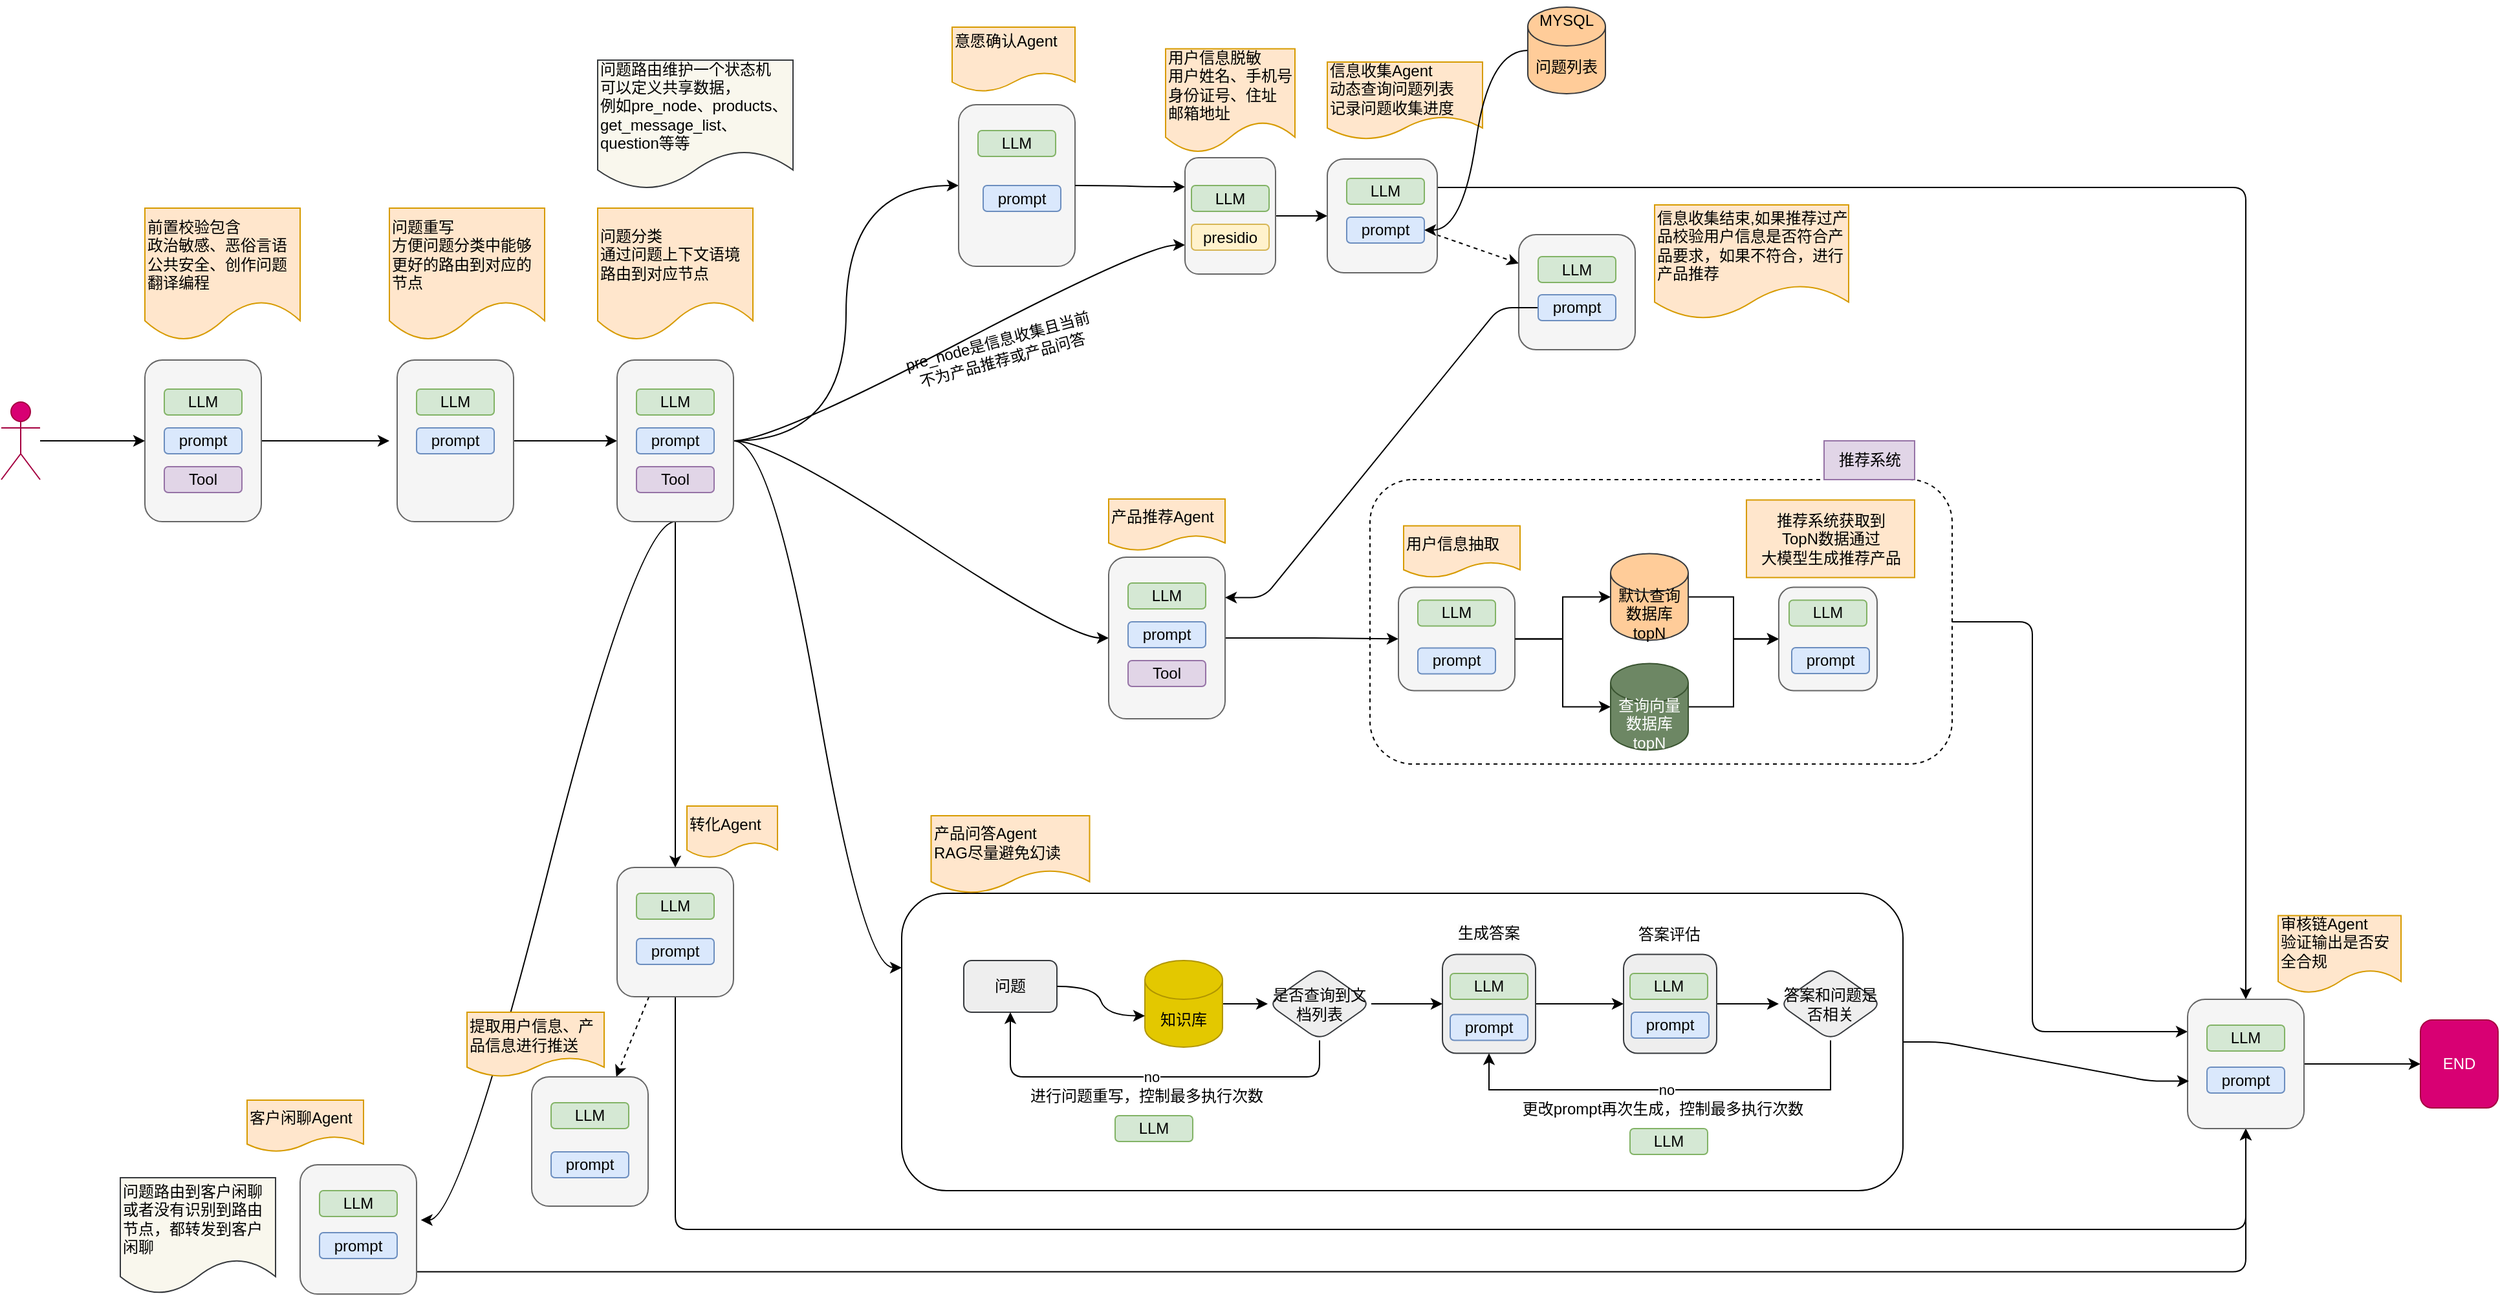 <mxfile version="24.7.7">
  <diagram name="第 1 页" id="_38mFEE5ojreBYbbm_Ua">
    <mxGraphModel dx="794" dy="1589" grid="1" gridSize="10" guides="1" tooltips="1" connect="1" arrows="1" fold="1" page="1" pageScale="1" pageWidth="827" pageHeight="1169" math="0" shadow="0">
      <root>
        <mxCell id="0" />
        <mxCell id="1" parent="0" />
        <mxCell id="huhcqvMP-u5pL8XC1FOU-16" value="" style="rounded=1;whiteSpace=wrap;html=1;fillColor=none;dashed=1;" vertex="1" parent="1">
          <mxGeometry x="1208" y="210" width="450" height="220" as="geometry" />
        </mxCell>
        <mxCell id="6bFcxqfUecSagwhI-zjk-117" value="" style="rounded=1;whiteSpace=wrap;html=1;fillColor=none;" parent="1" vertex="1">
          <mxGeometry x="846" y="530" width="774" height="230" as="geometry" />
        </mxCell>
        <mxCell id="6bFcxqfUecSagwhI-zjk-9" value="" style="edgeStyle=orthogonalEdgeStyle;rounded=0;orthogonalLoop=1;jettySize=auto;html=1;" parent="1" source="6bFcxqfUecSagwhI-zjk-1" edge="1">
          <mxGeometry relative="1" as="geometry">
            <mxPoint x="450" y="180" as="targetPoint" />
          </mxGeometry>
        </mxCell>
        <mxCell id="6bFcxqfUecSagwhI-zjk-1" value="" style="rounded=1;whiteSpace=wrap;html=1;fillColor=#f5f5f5;fontColor=#333333;strokeColor=#666666;" parent="1" vertex="1">
          <mxGeometry x="261" y="117.5" width="90" height="125" as="geometry" />
        </mxCell>
        <mxCell id="6bFcxqfUecSagwhI-zjk-3" style="edgeStyle=orthogonalEdgeStyle;rounded=0;orthogonalLoop=1;jettySize=auto;html=1;" parent="1" source="6bFcxqfUecSagwhI-zjk-2" target="6bFcxqfUecSagwhI-zjk-1" edge="1">
          <mxGeometry relative="1" as="geometry" />
        </mxCell>
        <mxCell id="6bFcxqfUecSagwhI-zjk-2" value="Actor" style="shape=umlActor;verticalLabelPosition=bottom;verticalAlign=top;html=1;fillColor=#d80073;fontColor=#ffffff;strokeColor=#A50040;" parent="1" vertex="1">
          <mxGeometry x="150" y="150" width="30" height="60" as="geometry" />
        </mxCell>
        <mxCell id="6bFcxqfUecSagwhI-zjk-5" value="&lt;span style=&quot;&quot;&gt;前置校验包含&lt;/span&gt;&lt;div style=&quot;&quot;&gt;政治敏感、&lt;span style=&quot;background-color: initial;&quot;&gt;恶俗言语&lt;/span&gt;&lt;/div&gt;&lt;div style=&quot;&quot;&gt;公共安全、&lt;span style=&quot;background-color: initial;&quot;&gt;创作问题&lt;/span&gt;&lt;/div&gt;&lt;div style=&quot;&quot;&gt;翻译编程&lt;/div&gt;" style="shape=document;whiteSpace=wrap;html=1;boundedLbl=1;align=left;fillColor=#ffe6cc;strokeColor=#d79b00;" parent="1" vertex="1">
          <mxGeometry x="261" width="120" height="102.5" as="geometry" />
        </mxCell>
        <mxCell id="6bFcxqfUecSagwhI-zjk-6" value="LLM" style="rounded=1;whiteSpace=wrap;html=1;fillColor=#d5e8d4;strokeColor=#82b366;" parent="1" vertex="1">
          <mxGeometry x="276" y="140" width="60" height="20" as="geometry" />
        </mxCell>
        <mxCell id="6bFcxqfUecSagwhI-zjk-7" value="prompt" style="rounded=1;whiteSpace=wrap;html=1;fillColor=#dae8fc;strokeColor=#6c8ebf;" parent="1" vertex="1">
          <mxGeometry x="276" y="170" width="60" height="20" as="geometry" />
        </mxCell>
        <mxCell id="6bFcxqfUecSagwhI-zjk-11" value="用户信息脱敏&lt;br&gt;&lt;div style=&quot;&quot;&gt;用户姓名、手机号&lt;/div&gt;&lt;div style=&quot;&quot;&gt;身份证号、住址&lt;/div&gt;&lt;div style=&quot;&quot;&gt;邮箱地址&lt;/div&gt;" style="shape=document;whiteSpace=wrap;html=1;boundedLbl=1;align=left;fillColor=#ffe6cc;strokeColor=#d79b00;" parent="1" vertex="1">
          <mxGeometry x="1050" y="-123.25" width="100" height="80.5" as="geometry" />
        </mxCell>
        <mxCell id="6bFcxqfUecSagwhI-zjk-19" value="" style="edgeStyle=orthogonalEdgeStyle;rounded=0;orthogonalLoop=1;jettySize=auto;html=1;" parent="1" source="6bFcxqfUecSagwhI-zjk-12" target="6bFcxqfUecSagwhI-zjk-18" edge="1">
          <mxGeometry relative="1" as="geometry" />
        </mxCell>
        <mxCell id="6bFcxqfUecSagwhI-zjk-12" value="" style="rounded=1;whiteSpace=wrap;html=1;fillColor=#f5f5f5;fontColor=#333333;strokeColor=#666666;" parent="1" vertex="1">
          <mxGeometry x="456" y="117.5" width="90" height="125" as="geometry" />
        </mxCell>
        <mxCell id="6bFcxqfUecSagwhI-zjk-14" value="问题重写&lt;div&gt;方便问题分类中能够更好的路由到对应的节点&lt;/div&gt;" style="shape=document;whiteSpace=wrap;html=1;boundedLbl=1;align=left;fillColor=#ffe6cc;strokeColor=#d79b00;" parent="1" vertex="1">
          <mxGeometry x="450" width="120" height="102.5" as="geometry" />
        </mxCell>
        <mxCell id="6bFcxqfUecSagwhI-zjk-15" value="LLM" style="rounded=1;whiteSpace=wrap;html=1;fillColor=#d5e8d4;strokeColor=#82b366;" parent="1" vertex="1">
          <mxGeometry x="471" y="140" width="60" height="20" as="geometry" />
        </mxCell>
        <mxCell id="6bFcxqfUecSagwhI-zjk-30" value="" style="edgeStyle=orthogonalEdgeStyle;rounded=0;orthogonalLoop=1;jettySize=auto;html=1;flowAnimation=0;shadow=0;strokeColor=default;curved=1;entryX=0;entryY=0.5;entryDx=0;entryDy=0;" parent="1" source="6bFcxqfUecSagwhI-zjk-18" target="6bFcxqfUecSagwhI-zjk-29" edge="1">
          <mxGeometry relative="1" as="geometry" />
        </mxCell>
        <mxCell id="6bFcxqfUecSagwhI-zjk-36" value="" style="edgeStyle=entityRelationEdgeStyle;rounded=0;orthogonalLoop=1;jettySize=auto;html=1;curved=1;entryX=0;entryY=0.75;entryDx=0;entryDy=0;" parent="1" source="6bFcxqfUecSagwhI-zjk-18" target="huhcqvMP-u5pL8XC1FOU-1" edge="1">
          <mxGeometry relative="1" as="geometry" />
        </mxCell>
        <mxCell id="6bFcxqfUecSagwhI-zjk-49" style="edgeStyle=entityRelationEdgeStyle;rounded=0;orthogonalLoop=1;jettySize=auto;html=1;entryX=0;entryY=0.5;entryDx=0;entryDy=0;curved=1;" parent="1" source="6bFcxqfUecSagwhI-zjk-18" target="6bFcxqfUecSagwhI-zjk-47" edge="1">
          <mxGeometry relative="1" as="geometry" />
        </mxCell>
        <mxCell id="6bFcxqfUecSagwhI-zjk-118" style="edgeStyle=entityRelationEdgeStyle;rounded=0;orthogonalLoop=1;jettySize=auto;html=1;entryX=0;entryY=0.25;entryDx=0;entryDy=0;curved=1;" parent="1" source="6bFcxqfUecSagwhI-zjk-18" target="6bFcxqfUecSagwhI-zjk-117" edge="1">
          <mxGeometry relative="1" as="geometry" />
        </mxCell>
        <mxCell id="6bFcxqfUecSagwhI-zjk-121" style="rounded=1;orthogonalLoop=1;jettySize=auto;html=1;entryX=0.5;entryY=0;entryDx=0;entryDy=0;curved=0;" parent="1" source="6bFcxqfUecSagwhI-zjk-18" target="6bFcxqfUecSagwhI-zjk-119" edge="1">
          <mxGeometry relative="1" as="geometry" />
        </mxCell>
        <mxCell id="6bFcxqfUecSagwhI-zjk-136" style="edgeStyle=entityRelationEdgeStyle;rounded=0;orthogonalLoop=1;jettySize=auto;html=1;entryX=1.037;entryY=0.427;entryDx=0;entryDy=0;exitX=0.5;exitY=1;exitDx=0;exitDy=0;entryPerimeter=0;curved=1;" parent="1" source="6bFcxqfUecSagwhI-zjk-18" target="6bFcxqfUecSagwhI-zjk-130" edge="1">
          <mxGeometry relative="1" as="geometry" />
        </mxCell>
        <mxCell id="6bFcxqfUecSagwhI-zjk-18" value="" style="rounded=1;whiteSpace=wrap;html=1;fillColor=#f5f5f5;fontColor=#333333;strokeColor=#666666;" parent="1" vertex="1">
          <mxGeometry x="626" y="117.5" width="90" height="125" as="geometry" />
        </mxCell>
        <mxCell id="6bFcxqfUecSagwhI-zjk-20" value="&lt;div&gt;问题分类&lt;/div&gt;&lt;div&gt;通过问题上下文语境路由到对应节点&lt;/div&gt;" style="shape=document;whiteSpace=wrap;html=1;boundedLbl=1;align=left;fillColor=#ffe6cc;strokeColor=#d79b00;" parent="1" vertex="1">
          <mxGeometry x="611" width="120" height="102.5" as="geometry" />
        </mxCell>
        <mxCell id="6bFcxqfUecSagwhI-zjk-21" value="prompt" style="rounded=1;whiteSpace=wrap;html=1;fillColor=#dae8fc;strokeColor=#6c8ebf;" parent="1" vertex="1">
          <mxGeometry x="471" y="170" width="60" height="20" as="geometry" />
        </mxCell>
        <mxCell id="6bFcxqfUecSagwhI-zjk-22" value="Tool" style="rounded=1;whiteSpace=wrap;html=1;fillColor=#e1d5e7;strokeColor=#9673a6;" parent="1" vertex="1">
          <mxGeometry x="276" y="200" width="60" height="20" as="geometry" />
        </mxCell>
        <mxCell id="6bFcxqfUecSagwhI-zjk-24" value="LLM" style="rounded=1;whiteSpace=wrap;html=1;fillColor=#d5e8d4;strokeColor=#82b366;" parent="1" vertex="1">
          <mxGeometry x="641" y="140" width="60" height="20" as="geometry" />
        </mxCell>
        <mxCell id="6bFcxqfUecSagwhI-zjk-25" value="prompt" style="rounded=1;whiteSpace=wrap;html=1;fillColor=#dae8fc;strokeColor=#6c8ebf;" parent="1" vertex="1">
          <mxGeometry x="641" y="170" width="60" height="20" as="geometry" />
        </mxCell>
        <mxCell id="6bFcxqfUecSagwhI-zjk-26" value="Tool" style="rounded=1;whiteSpace=wrap;html=1;fillColor=#e1d5e7;strokeColor=#9673a6;" parent="1" vertex="1">
          <mxGeometry x="641" y="200" width="60" height="20" as="geometry" />
        </mxCell>
        <mxCell id="6bFcxqfUecSagwhI-zjk-28" value="问题路由维护一个状态机&lt;div&gt;可&lt;span style=&quot;background-color: initial;&quot;&gt;以定义共享数据，&lt;/span&gt;&lt;div&gt;&lt;div&gt;例如pre_node、products、get_message_list、question等等&lt;/div&gt;&lt;/div&gt;&lt;/div&gt;" style="shape=document;whiteSpace=wrap;html=1;boundedLbl=1;align=left;fillColor=#f9f7ed;strokeColor=#36393d;" parent="1" vertex="1">
          <mxGeometry x="611" y="-114.5" width="151" height="100" as="geometry" />
        </mxCell>
        <mxCell id="6bFcxqfUecSagwhI-zjk-29" value="" style="rounded=1;whiteSpace=wrap;html=1;fillColor=#f5f5f5;fontColor=#333333;strokeColor=#666666;" parent="1" vertex="1">
          <mxGeometry x="890" y="-80" width="90" height="125" as="geometry" />
        </mxCell>
        <mxCell id="6bFcxqfUecSagwhI-zjk-31" value="意愿确认Agent&lt;div&gt;&lt;br&gt;&lt;/div&gt;" style="shape=document;whiteSpace=wrap;html=1;boundedLbl=1;align=left;fillColor=#ffe6cc;strokeColor=#d79b00;" parent="1" vertex="1">
          <mxGeometry x="885" y="-140" width="95" height="50" as="geometry" />
        </mxCell>
        <mxCell id="6bFcxqfUecSagwhI-zjk-32" value="LLM" style="rounded=1;whiteSpace=wrap;html=1;fillColor=#d5e8d4;strokeColor=#82b366;" parent="1" vertex="1">
          <mxGeometry x="905" y="-60" width="60" height="20" as="geometry" />
        </mxCell>
        <mxCell id="6bFcxqfUecSagwhI-zjk-33" value="prompt" style="rounded=1;whiteSpace=wrap;html=1;fillColor=#dae8fc;strokeColor=#6c8ebf;" parent="1" vertex="1">
          <mxGeometry x="909" y="-17.5" width="60" height="20" as="geometry" />
        </mxCell>
        <mxCell id="6bFcxqfUecSagwhI-zjk-78" style="rounded=0;orthogonalLoop=1;jettySize=auto;html=1;entryX=0;entryY=0.25;entryDx=0;entryDy=0;curved=1;dashed=1;" parent="1" source="6bFcxqfUecSagwhI-zjk-35" target="6bFcxqfUecSagwhI-zjk-77" edge="1">
          <mxGeometry relative="1" as="geometry" />
        </mxCell>
        <mxCell id="6bFcxqfUecSagwhI-zjk-140" style="edgeStyle=elbowEdgeStyle;rounded=1;orthogonalLoop=1;jettySize=auto;html=1;entryX=0.5;entryY=0;entryDx=0;entryDy=0;exitX=1;exitY=0.25;exitDx=0;exitDy=0;curved=0;" parent="1" source="6bFcxqfUecSagwhI-zjk-35" target="6bFcxqfUecSagwhI-zjk-137" edge="1">
          <mxGeometry relative="1" as="geometry">
            <Array as="points">
              <mxPoint x="1885" y="330" />
            </Array>
          </mxGeometry>
        </mxCell>
        <mxCell id="6bFcxqfUecSagwhI-zjk-35" value="" style="rounded=1;whiteSpace=wrap;html=1;fillColor=#f5f5f5;fontColor=#333333;strokeColor=#666666;" parent="1" vertex="1">
          <mxGeometry x="1175" y="-38" width="85" height="88" as="geometry" />
        </mxCell>
        <mxCell id="6bFcxqfUecSagwhI-zjk-37" value="信息收集Agent&lt;div&gt;动态查询问题列表&lt;/div&gt;&lt;div&gt;记录问题收集进度&lt;/div&gt;" style="shape=document;whiteSpace=wrap;html=1;boundedLbl=1;align=left;fillColor=#ffe6cc;strokeColor=#d79b00;" parent="1" vertex="1">
          <mxGeometry x="1175" y="-113" width="120" height="60" as="geometry" />
        </mxCell>
        <mxCell id="6bFcxqfUecSagwhI-zjk-38" value="pre_node是信息收集且当前不为产品推荐或产品问答" style="text;html=1;align=center;verticalAlign=middle;whiteSpace=wrap;rounded=0;rotation=-15;" parent="1" vertex="1">
          <mxGeometry x="847" y="94.5" width="150" height="30" as="geometry" />
        </mxCell>
        <mxCell id="6bFcxqfUecSagwhI-zjk-39" value="LLM" style="rounded=1;whiteSpace=wrap;html=1;fillColor=#d5e8d4;strokeColor=#82b366;" parent="1" vertex="1">
          <mxGeometry x="1190" y="-23" width="60" height="20" as="geometry" />
        </mxCell>
        <mxCell id="6bFcxqfUecSagwhI-zjk-40" value="prompt" style="rounded=1;whiteSpace=wrap;html=1;fillColor=#dae8fc;strokeColor=#6c8ebf;" parent="1" vertex="1">
          <mxGeometry x="1190" y="7" width="60" height="20" as="geometry" />
        </mxCell>
        <mxCell id="6bFcxqfUecSagwhI-zjk-44" style="edgeStyle=entityRelationEdgeStyle;rounded=0;orthogonalLoop=1;jettySize=auto;html=1;entryX=1;entryY=0.5;entryDx=0;entryDy=0;curved=1;" parent="1" source="6bFcxqfUecSagwhI-zjk-43" target="6bFcxqfUecSagwhI-zjk-40" edge="1">
          <mxGeometry relative="1" as="geometry" />
        </mxCell>
        <mxCell id="6bFcxqfUecSagwhI-zjk-43" value="问题列表" style="shape=cylinder3;whiteSpace=wrap;html=1;boundedLbl=1;backgroundOutline=1;size=15;fillColor=#ffcc99;strokeColor=#36393d;" parent="1" vertex="1">
          <mxGeometry x="1330" y="-155.5" width="60" height="67" as="geometry" />
        </mxCell>
        <mxCell id="6bFcxqfUecSagwhI-zjk-45" value="MYSQL" style="text;html=1;align=center;verticalAlign=middle;whiteSpace=wrap;rounded=0;" parent="1" vertex="1">
          <mxGeometry x="1330" y="-160.5" width="60" height="30" as="geometry" />
        </mxCell>
        <mxCell id="6bFcxqfUecSagwhI-zjk-46" style="edgeStyle=entityRelationEdgeStyle;rounded=0;orthogonalLoop=1;jettySize=auto;html=1;entryX=0;entryY=0.25;entryDx=0;entryDy=0;jumpStyle=arc;endSize=6;curved=1;" parent="1" source="6bFcxqfUecSagwhI-zjk-29" target="huhcqvMP-u5pL8XC1FOU-1" edge="1">
          <mxGeometry relative="1" as="geometry" />
        </mxCell>
        <mxCell id="huhcqvMP-u5pL8XC1FOU-8" style="edgeStyle=orthogonalEdgeStyle;rounded=0;orthogonalLoop=1;jettySize=auto;html=1;entryX=0;entryY=0.5;entryDx=0;entryDy=0;" edge="1" parent="1" source="6bFcxqfUecSagwhI-zjk-47" target="6bFcxqfUecSagwhI-zjk-54">
          <mxGeometry relative="1" as="geometry" />
        </mxCell>
        <mxCell id="6bFcxqfUecSagwhI-zjk-47" value="" style="rounded=1;whiteSpace=wrap;html=1;fillColor=#f5f5f5;fontColor=#333333;strokeColor=#666666;" parent="1" vertex="1">
          <mxGeometry x="1006" y="270" width="90" height="125" as="geometry" />
        </mxCell>
        <mxCell id="6bFcxqfUecSagwhI-zjk-50" value="产品推荐Agent" style="shape=document;whiteSpace=wrap;html=1;boundedLbl=1;align=left;fillColor=#ffe6cc;strokeColor=#d79b00;" parent="1" vertex="1">
          <mxGeometry x="1006" y="225" width="90" height="40" as="geometry" />
        </mxCell>
        <mxCell id="6bFcxqfUecSagwhI-zjk-51" value="prompt" style="rounded=1;whiteSpace=wrap;html=1;fillColor=#dae8fc;strokeColor=#6c8ebf;" parent="1" vertex="1">
          <mxGeometry x="1021" y="320" width="60" height="20" as="geometry" />
        </mxCell>
        <mxCell id="6bFcxqfUecSagwhI-zjk-52" value="LLM" style="rounded=1;whiteSpace=wrap;html=1;fillColor=#d5e8d4;strokeColor=#82b366;" parent="1" vertex="1">
          <mxGeometry x="1021" y="290" width="60" height="20" as="geometry" />
        </mxCell>
        <mxCell id="6bFcxqfUecSagwhI-zjk-53" value="Tool" style="rounded=1;whiteSpace=wrap;html=1;fillColor=#e1d5e7;strokeColor=#9673a6;" parent="1" vertex="1">
          <mxGeometry x="1021" y="350" width="60" height="20" as="geometry" />
        </mxCell>
        <mxCell id="huhcqvMP-u5pL8XC1FOU-7" style="edgeStyle=orthogonalEdgeStyle;rounded=0;orthogonalLoop=1;jettySize=auto;html=1;" edge="1" parent="1" source="6bFcxqfUecSagwhI-zjk-54" target="huhcqvMP-u5pL8XC1FOU-6">
          <mxGeometry relative="1" as="geometry" />
        </mxCell>
        <mxCell id="6bFcxqfUecSagwhI-zjk-54" value="" style="rounded=1;whiteSpace=wrap;html=1;fillColor=#f5f5f5;fontColor=#333333;strokeColor=#666666;" parent="1" vertex="1">
          <mxGeometry x="1230" y="293.25" width="90" height="80" as="geometry" />
        </mxCell>
        <mxCell id="6bFcxqfUecSagwhI-zjk-55" value="LLM" style="rounded=1;whiteSpace=wrap;html=1;fillColor=#d5e8d4;strokeColor=#82b366;" parent="1" vertex="1">
          <mxGeometry x="1245" y="303.25" width="60" height="20" as="geometry" />
        </mxCell>
        <mxCell id="6bFcxqfUecSagwhI-zjk-56" value="prompt" style="rounded=1;whiteSpace=wrap;html=1;fillColor=#dae8fc;strokeColor=#6c8ebf;" parent="1" vertex="1">
          <mxGeometry x="1245" y="340.25" width="60" height="20" as="geometry" />
        </mxCell>
        <mxCell id="6bFcxqfUecSagwhI-zjk-57" value="用户信息抽取" style="shape=document;whiteSpace=wrap;html=1;boundedLbl=1;align=left;fillColor=#ffe6cc;strokeColor=#d79b00;" parent="1" vertex="1">
          <mxGeometry x="1234" y="245.75" width="90" height="40" as="geometry" />
        </mxCell>
        <mxCell id="6bFcxqfUecSagwhI-zjk-62" style="edgeStyle=entityRelationEdgeStyle;rounded=0;orthogonalLoop=1;jettySize=auto;html=1;entryX=1;entryY=0.75;entryDx=0;entryDy=0;strokeColor=none;" parent="1" source="6bFcxqfUecSagwhI-zjk-59" target="6bFcxqfUecSagwhI-zjk-51" edge="1">
          <mxGeometry relative="1" as="geometry" />
        </mxCell>
        <mxCell id="huhcqvMP-u5pL8XC1FOU-13" style="edgeStyle=orthogonalEdgeStyle;rounded=0;orthogonalLoop=1;jettySize=auto;html=1;entryX=0;entryY=0.5;entryDx=0;entryDy=0;" edge="1" parent="1" source="6bFcxqfUecSagwhI-zjk-59" target="huhcqvMP-u5pL8XC1FOU-9">
          <mxGeometry relative="1" as="geometry" />
        </mxCell>
        <mxCell id="6bFcxqfUecSagwhI-zjk-59" value="默认查询数据库topN" style="shape=cylinder3;whiteSpace=wrap;html=1;boundedLbl=1;backgroundOutline=1;size=15;fillColor=#ffcc99;strokeColor=#36393d;" parent="1" vertex="1">
          <mxGeometry x="1394" y="267.25" width="60" height="67" as="geometry" />
        </mxCell>
        <mxCell id="6bFcxqfUecSagwhI-zjk-141" style="edgeStyle=elbowEdgeStyle;rounded=1;orthogonalLoop=1;jettySize=auto;html=1;entryX=0;entryY=0.25;entryDx=0;entryDy=0;exitX=1;exitY=0.5;exitDx=0;exitDy=0;curved=0;" parent="1" source="huhcqvMP-u5pL8XC1FOU-16" target="6bFcxqfUecSagwhI-zjk-137" edge="1">
          <mxGeometry relative="1" as="geometry">
            <Array as="points">
              <mxPoint x="1720" y="540" />
            </Array>
            <mxPoint x="1330" y="505" as="sourcePoint" />
          </mxGeometry>
        </mxCell>
        <mxCell id="6bFcxqfUecSagwhI-zjk-77" value="" style="rounded=1;whiteSpace=wrap;html=1;fillColor=#f5f5f5;fontColor=#333333;strokeColor=#666666;" parent="1" vertex="1">
          <mxGeometry x="1323" y="20.5" width="90" height="89" as="geometry" />
        </mxCell>
        <mxCell id="6bFcxqfUecSagwhI-zjk-79" value="LLM" style="rounded=1;whiteSpace=wrap;html=1;fillColor=#d5e8d4;strokeColor=#82b366;" parent="1" vertex="1">
          <mxGeometry x="1338" y="37.5" width="60" height="20" as="geometry" />
        </mxCell>
        <mxCell id="6bFcxqfUecSagwhI-zjk-82" style="edgeStyle=entityRelationEdgeStyle;rounded=1;orthogonalLoop=1;jettySize=auto;html=1;entryX=1;entryY=0.25;entryDx=0;entryDy=0;curved=0;" parent="1" source="6bFcxqfUecSagwhI-zjk-80" target="6bFcxqfUecSagwhI-zjk-47" edge="1">
          <mxGeometry relative="1" as="geometry" />
        </mxCell>
        <mxCell id="6bFcxqfUecSagwhI-zjk-80" value="prompt" style="rounded=1;whiteSpace=wrap;html=1;fillColor=#dae8fc;strokeColor=#6c8ebf;" parent="1" vertex="1">
          <mxGeometry x="1338" y="67" width="60" height="20" as="geometry" />
        </mxCell>
        <mxCell id="6bFcxqfUecSagwhI-zjk-81" value="信息收集结束,如果推荐过产品校验用户信息是否符合产品要求，如果不符合，进行产品推荐" style="shape=document;whiteSpace=wrap;html=1;boundedLbl=1;align=left;fillColor=#ffe6cc;strokeColor=#d79b00;" parent="1" vertex="1">
          <mxGeometry x="1428" y="-2.5" width="150" height="88.5" as="geometry" />
        </mxCell>
        <mxCell id="6bFcxqfUecSagwhI-zjk-88" value="产品问答Agent&lt;div&gt;RAG尽量避免幻读&lt;/div&gt;" style="shape=document;whiteSpace=wrap;html=1;boundedLbl=1;align=left;fillColor=#ffe6cc;strokeColor=#d79b00;" parent="1" vertex="1">
          <mxGeometry x="868.75" y="470" width="122.5" height="60" as="geometry" />
        </mxCell>
        <mxCell id="6bFcxqfUecSagwhI-zjk-89" value="问题" style="rounded=1;whiteSpace=wrap;html=1;fillColor=#eeeeee;strokeColor=#36393d;" parent="1" vertex="1">
          <mxGeometry x="894" y="582" width="72" height="40" as="geometry" />
        </mxCell>
        <mxCell id="6bFcxqfUecSagwhI-zjk-98" style="edgeStyle=entityRelationEdgeStyle;rounded=0;orthogonalLoop=1;jettySize=auto;html=1;entryX=0;entryY=0.5;entryDx=0;entryDy=0;" parent="1" source="6bFcxqfUecSagwhI-zjk-91" target="6bFcxqfUecSagwhI-zjk-96" edge="1">
          <mxGeometry relative="1" as="geometry" />
        </mxCell>
        <mxCell id="6bFcxqfUecSagwhI-zjk-91" value="知识库" style="shape=cylinder3;whiteSpace=wrap;html=1;boundedLbl=1;backgroundOutline=1;size=15;fillColor=#e3c800;strokeColor=#B09500;fontColor=#000000;" parent="1" vertex="1">
          <mxGeometry x="1034" y="582" width="60" height="67" as="geometry" />
        </mxCell>
        <mxCell id="6bFcxqfUecSagwhI-zjk-92" style="edgeStyle=entityRelationEdgeStyle;rounded=0;orthogonalLoop=1;jettySize=auto;html=1;entryX=0;entryY=0;entryDx=0;entryDy=42.75;entryPerimeter=0;curved=1;" parent="1" source="6bFcxqfUecSagwhI-zjk-89" target="6bFcxqfUecSagwhI-zjk-91" edge="1">
          <mxGeometry relative="1" as="geometry" />
        </mxCell>
        <mxCell id="6bFcxqfUecSagwhI-zjk-107" value="" style="edgeStyle=entityRelationEdgeStyle;rounded=0;orthogonalLoop=1;jettySize=auto;html=1;" parent="1" source="6bFcxqfUecSagwhI-zjk-95" target="6bFcxqfUecSagwhI-zjk-106" edge="1">
          <mxGeometry relative="1" as="geometry" />
        </mxCell>
        <mxCell id="6bFcxqfUecSagwhI-zjk-95" value="" style="rounded=1;whiteSpace=wrap;html=1;fillColor=#eeeeee;strokeColor=#36393d;" parent="1" vertex="1">
          <mxGeometry x="1264" y="577.25" width="72" height="76.5" as="geometry" />
        </mxCell>
        <mxCell id="6bFcxqfUecSagwhI-zjk-99" value="no" style="rounded=1;orthogonalLoop=1;jettySize=auto;html=1;entryX=0.5;entryY=1;entryDx=0;entryDy=0;edgeStyle=elbowEdgeStyle;elbow=vertical;curved=0;" parent="1" source="6bFcxqfUecSagwhI-zjk-96" target="6bFcxqfUecSagwhI-zjk-89" edge="1">
          <mxGeometry relative="1" as="geometry">
            <Array as="points">
              <mxPoint x="1034" y="672" />
            </Array>
          </mxGeometry>
        </mxCell>
        <mxCell id="6bFcxqfUecSagwhI-zjk-101" value="" style="edgeStyle=entityRelationEdgeStyle;rounded=0;orthogonalLoop=1;jettySize=auto;html=1;" parent="1" source="6bFcxqfUecSagwhI-zjk-96" target="6bFcxqfUecSagwhI-zjk-95" edge="1">
          <mxGeometry relative="1" as="geometry" />
        </mxCell>
        <mxCell id="6bFcxqfUecSagwhI-zjk-96" value="是否查询到文档列表" style="rhombus;whiteSpace=wrap;html=1;fillColor=#eeeeee;strokeColor=#36393d;rounded=1;" parent="1" vertex="1">
          <mxGeometry x="1129" y="587.25" width="80" height="56.5" as="geometry" />
        </mxCell>
        <mxCell id="6bFcxqfUecSagwhI-zjk-100" value="进行问题重写，控制最多执行次数" style="text;html=1;align=center;verticalAlign=middle;resizable=0;points=[];autosize=1;strokeColor=none;fillColor=none;" parent="1" vertex="1">
          <mxGeometry x="935" y="672" width="200" height="30" as="geometry" />
        </mxCell>
        <mxCell id="6bFcxqfUecSagwhI-zjk-102" value="&lt;span style=&quot;color: rgb(0, 0, 0); font-family: Helvetica; font-size: 12px; font-style: normal; font-variant-ligatures: normal; font-variant-caps: normal; font-weight: 400; letter-spacing: normal; orphans: 2; text-align: center; text-indent: 0px; text-transform: none; widows: 2; word-spacing: 0px; -webkit-text-stroke-width: 0px; white-space: normal; background-color: rgb(251, 251, 251); text-decoration-thickness: initial; text-decoration-style: initial; text-decoration-color: initial; display: inline !important; float: none;&quot;&gt;生成答案&lt;/span&gt;" style="text;whiteSpace=wrap;html=1;" parent="1" vertex="1">
          <mxGeometry x="1274" y="547.25" width="60" height="24.75" as="geometry" />
        </mxCell>
        <mxCell id="6bFcxqfUecSagwhI-zjk-103" value="LLM" style="rounded=1;whiteSpace=wrap;html=1;fillColor=#d5e8d4;strokeColor=#82b366;" parent="1" vertex="1">
          <mxGeometry x="1270" y="592" width="60" height="20" as="geometry" />
        </mxCell>
        <mxCell id="6bFcxqfUecSagwhI-zjk-104" value="LLM" style="rounded=1;whiteSpace=wrap;html=1;fillColor=#d5e8d4;strokeColor=#82b366;" parent="1" vertex="1">
          <mxGeometry x="1011" y="702" width="60" height="20" as="geometry" />
        </mxCell>
        <mxCell id="6bFcxqfUecSagwhI-zjk-105" value="prompt" style="rounded=1;whiteSpace=wrap;html=1;fillColor=#dae8fc;strokeColor=#6c8ebf;" parent="1" vertex="1">
          <mxGeometry x="1270" y="623.75" width="60" height="20" as="geometry" />
        </mxCell>
        <mxCell id="6bFcxqfUecSagwhI-zjk-113" value="" style="edgeStyle=entityRelationEdgeStyle;rounded=0;orthogonalLoop=1;jettySize=auto;html=1;" parent="1" source="6bFcxqfUecSagwhI-zjk-106" target="6bFcxqfUecSagwhI-zjk-112" edge="1">
          <mxGeometry relative="1" as="geometry" />
        </mxCell>
        <mxCell id="6bFcxqfUecSagwhI-zjk-106" value="" style="rounded=1;whiteSpace=wrap;html=1;fillColor=#eeeeee;strokeColor=#36393d;" parent="1" vertex="1">
          <mxGeometry x="1404" y="577.25" width="72" height="76.5" as="geometry" />
        </mxCell>
        <mxCell id="6bFcxqfUecSagwhI-zjk-108" value="答案评估" style="text;html=1;align=center;verticalAlign=middle;resizable=0;points=[];autosize=1;strokeColor=none;fillColor=none;" parent="1" vertex="1">
          <mxGeometry x="1404" y="547.25" width="70" height="30" as="geometry" />
        </mxCell>
        <mxCell id="6bFcxqfUecSagwhI-zjk-109" value="LLM" style="rounded=1;whiteSpace=wrap;html=1;fillColor=#d5e8d4;strokeColor=#82b366;" parent="1" vertex="1">
          <mxGeometry x="1409" y="592" width="60" height="20" as="geometry" />
        </mxCell>
        <mxCell id="6bFcxqfUecSagwhI-zjk-111" value="prompt" style="rounded=1;whiteSpace=wrap;html=1;fillColor=#dae8fc;strokeColor=#6c8ebf;" parent="1" vertex="1">
          <mxGeometry x="1410" y="622" width="60" height="20" as="geometry" />
        </mxCell>
        <mxCell id="6bFcxqfUecSagwhI-zjk-114" value="no" style="edgeStyle=elbowEdgeStyle;rounded=0;orthogonalLoop=1;jettySize=auto;html=1;entryX=0.5;entryY=1;entryDx=0;entryDy=0;elbow=vertical;" parent="1" source="6bFcxqfUecSagwhI-zjk-112" target="6bFcxqfUecSagwhI-zjk-95" edge="1">
          <mxGeometry relative="1" as="geometry">
            <Array as="points">
              <mxPoint x="1444" y="682" />
            </Array>
          </mxGeometry>
        </mxCell>
        <mxCell id="6bFcxqfUecSagwhI-zjk-112" value="答案和问题是否相关" style="rhombus;whiteSpace=wrap;html=1;fillColor=#eeeeee;strokeColor=#36393d;rounded=1;" parent="1" vertex="1">
          <mxGeometry x="1524" y="587.25" width="80" height="56.5" as="geometry" />
        </mxCell>
        <mxCell id="6bFcxqfUecSagwhI-zjk-115" value="更改prompt再次生成，控制最多执行次数" style="text;html=1;align=center;verticalAlign=middle;resizable=0;points=[];autosize=1;strokeColor=none;fillColor=none;" parent="1" vertex="1">
          <mxGeometry x="1314" y="682" width="240" height="30" as="geometry" />
        </mxCell>
        <mxCell id="6bFcxqfUecSagwhI-zjk-116" value="LLM" style="rounded=1;whiteSpace=wrap;html=1;fillColor=#d5e8d4;strokeColor=#82b366;" parent="1" vertex="1">
          <mxGeometry x="1409" y="712" width="60" height="20" as="geometry" />
        </mxCell>
        <mxCell id="6bFcxqfUecSagwhI-zjk-126" value="" style="rounded=0;orthogonalLoop=1;jettySize=auto;html=1;dashed=1;" parent="1" source="6bFcxqfUecSagwhI-zjk-119" target="6bFcxqfUecSagwhI-zjk-125" edge="1">
          <mxGeometry relative="1" as="geometry" />
        </mxCell>
        <mxCell id="6bFcxqfUecSagwhI-zjk-143" style="edgeStyle=orthogonalEdgeStyle;rounded=1;orthogonalLoop=1;jettySize=auto;html=1;entryX=0.5;entryY=1;entryDx=0;entryDy=0;curved=0;" parent="1" source="6bFcxqfUecSagwhI-zjk-119" target="6bFcxqfUecSagwhI-zjk-137" edge="1">
          <mxGeometry relative="1" as="geometry">
            <Array as="points">
              <mxPoint x="671" y="790" />
              <mxPoint x="1885" y="790" />
            </Array>
          </mxGeometry>
        </mxCell>
        <mxCell id="6bFcxqfUecSagwhI-zjk-119" value="" style="rounded=1;whiteSpace=wrap;html=1;fillColor=#f5f5f5;fontColor=#333333;strokeColor=#666666;" parent="1" vertex="1">
          <mxGeometry x="626" y="510" width="90" height="100" as="geometry" />
        </mxCell>
        <mxCell id="6bFcxqfUecSagwhI-zjk-122" value="转化Agent" style="shape=document;whiteSpace=wrap;html=1;boundedLbl=1;align=left;fillColor=#ffe6cc;strokeColor=#d79b00;" parent="1" vertex="1">
          <mxGeometry x="680" y="462.5" width="70" height="40" as="geometry" />
        </mxCell>
        <mxCell id="6bFcxqfUecSagwhI-zjk-123" value="LLM" style="rounded=1;whiteSpace=wrap;html=1;fillColor=#d5e8d4;strokeColor=#82b366;" parent="1" vertex="1">
          <mxGeometry x="641" y="530" width="60" height="20" as="geometry" />
        </mxCell>
        <mxCell id="6bFcxqfUecSagwhI-zjk-124" value="prompt" style="rounded=1;whiteSpace=wrap;html=1;fillColor=#dae8fc;strokeColor=#6c8ebf;" parent="1" vertex="1">
          <mxGeometry x="641" y="565" width="60" height="20" as="geometry" />
        </mxCell>
        <mxCell id="6bFcxqfUecSagwhI-zjk-125" value="" style="rounded=1;whiteSpace=wrap;html=1;fillColor=#f5f5f5;fontColor=#333333;strokeColor=#666666;" parent="1" vertex="1">
          <mxGeometry x="560" y="672" width="90" height="100" as="geometry" />
        </mxCell>
        <mxCell id="6bFcxqfUecSagwhI-zjk-127" value="LLM" style="rounded=1;whiteSpace=wrap;html=1;fillColor=#d5e8d4;strokeColor=#82b366;" parent="1" vertex="1">
          <mxGeometry x="575" y="692" width="60" height="20" as="geometry" />
        </mxCell>
        <mxCell id="6bFcxqfUecSagwhI-zjk-128" value="prompt" style="rounded=1;whiteSpace=wrap;html=1;fillColor=#dae8fc;strokeColor=#6c8ebf;" parent="1" vertex="1">
          <mxGeometry x="575" y="730" width="60" height="20" as="geometry" />
        </mxCell>
        <mxCell id="6bFcxqfUecSagwhI-zjk-129" value="提取用户信息、产品信息进行推送" style="shape=document;whiteSpace=wrap;html=1;boundedLbl=1;align=left;fillColor=#ffe6cc;strokeColor=#d79b00;" parent="1" vertex="1">
          <mxGeometry x="510" y="622" width="106" height="50" as="geometry" />
        </mxCell>
        <mxCell id="6bFcxqfUecSagwhI-zjk-144" style="edgeStyle=orthogonalEdgeStyle;rounded=1;orthogonalLoop=1;jettySize=auto;html=1;entryX=0.5;entryY=1;entryDx=0;entryDy=0;exitX=0.985;exitY=0.827;exitDx=0;exitDy=0;exitPerimeter=0;curved=0;" parent="1" source="6bFcxqfUecSagwhI-zjk-130" target="6bFcxqfUecSagwhI-zjk-137" edge="1">
          <mxGeometry relative="1" as="geometry" />
        </mxCell>
        <mxCell id="6bFcxqfUecSagwhI-zjk-130" value="" style="rounded=1;whiteSpace=wrap;html=1;fillColor=#f5f5f5;fontColor=#333333;strokeColor=#666666;" parent="1" vertex="1">
          <mxGeometry x="381" y="740" width="90" height="100" as="geometry" />
        </mxCell>
        <mxCell id="6bFcxqfUecSagwhI-zjk-132" value="客户闲聊Agent" style="shape=document;whiteSpace=wrap;html=1;boundedLbl=1;align=left;fillColor=#ffe6cc;strokeColor=#d79b00;" parent="1" vertex="1">
          <mxGeometry x="340" y="690" width="90" height="40" as="geometry" />
        </mxCell>
        <mxCell id="6bFcxqfUecSagwhI-zjk-133" value="问题路由到客户闲聊或者没有识别到路由节点，都转发到客户闲聊" style="shape=document;whiteSpace=wrap;html=1;boundedLbl=1;align=left;fillColor=#f9f7ed;strokeColor=#36393d;" parent="1" vertex="1">
          <mxGeometry x="242" y="750" width="120" height="90" as="geometry" />
        </mxCell>
        <mxCell id="6bFcxqfUecSagwhI-zjk-134" value="LLM" style="rounded=1;whiteSpace=wrap;html=1;fillColor=#d5e8d4;strokeColor=#82b366;" parent="1" vertex="1">
          <mxGeometry x="396" y="760" width="60" height="20" as="geometry" />
        </mxCell>
        <mxCell id="6bFcxqfUecSagwhI-zjk-135" value="prompt" style="rounded=1;whiteSpace=wrap;html=1;fillColor=#dae8fc;strokeColor=#6c8ebf;" parent="1" vertex="1">
          <mxGeometry x="396" y="792.5" width="60" height="20" as="geometry" />
        </mxCell>
        <mxCell id="6bFcxqfUecSagwhI-zjk-147" value="" style="edgeStyle=entityRelationEdgeStyle;rounded=0;orthogonalLoop=1;jettySize=auto;html=1;" parent="1" source="6bFcxqfUecSagwhI-zjk-137" target="6bFcxqfUecSagwhI-zjk-146" edge="1">
          <mxGeometry relative="1" as="geometry" />
        </mxCell>
        <mxCell id="6bFcxqfUecSagwhI-zjk-137" value="" style="rounded=1;whiteSpace=wrap;html=1;fillColor=#f5f5f5;fontColor=#333333;strokeColor=#666666;" parent="1" vertex="1">
          <mxGeometry x="1840" y="612" width="90" height="100" as="geometry" />
        </mxCell>
        <mxCell id="6bFcxqfUecSagwhI-zjk-138" value="LLM" style="rounded=1;whiteSpace=wrap;html=1;fillColor=#d5e8d4;strokeColor=#82b366;" parent="1" vertex="1">
          <mxGeometry x="1855" y="632" width="60" height="20" as="geometry" />
        </mxCell>
        <mxCell id="6bFcxqfUecSagwhI-zjk-139" value="prompt" style="rounded=1;whiteSpace=wrap;html=1;fillColor=#dae8fc;strokeColor=#6c8ebf;" parent="1" vertex="1">
          <mxGeometry x="1855" y="664.5" width="60" height="20" as="geometry" />
        </mxCell>
        <mxCell id="6bFcxqfUecSagwhI-zjk-142" style="edgeStyle=entityRelationEdgeStyle;rounded=1;orthogonalLoop=1;jettySize=auto;html=1;entryX=0.011;entryY=0.633;entryDx=0;entryDy=0;entryPerimeter=0;curved=0;" parent="1" source="6bFcxqfUecSagwhI-zjk-117" target="6bFcxqfUecSagwhI-zjk-137" edge="1">
          <mxGeometry relative="1" as="geometry" />
        </mxCell>
        <mxCell id="6bFcxqfUecSagwhI-zjk-145" value="审核链Agent&lt;div&gt;验证输出是否安全合规&lt;/div&gt;" style="shape=document;whiteSpace=wrap;html=1;boundedLbl=1;align=left;fillColor=#ffe6cc;strokeColor=#d79b00;" parent="1" vertex="1">
          <mxGeometry x="1910" y="547.25" width="95" height="60" as="geometry" />
        </mxCell>
        <mxCell id="6bFcxqfUecSagwhI-zjk-146" value="END" style="rounded=1;whiteSpace=wrap;html=1;fillColor=#d80073;fontColor=#ffffff;strokeColor=#A50040;" parent="1" vertex="1">
          <mxGeometry x="2020" y="628" width="60" height="68" as="geometry" />
        </mxCell>
        <mxCell id="huhcqvMP-u5pL8XC1FOU-4" style="edgeStyle=orthogonalEdgeStyle;rounded=0;orthogonalLoop=1;jettySize=auto;html=1;entryX=0;entryY=0.5;entryDx=0;entryDy=0;" edge="1" parent="1" source="huhcqvMP-u5pL8XC1FOU-1" target="6bFcxqfUecSagwhI-zjk-35">
          <mxGeometry relative="1" as="geometry" />
        </mxCell>
        <mxCell id="huhcqvMP-u5pL8XC1FOU-1" value="" style="rounded=1;whiteSpace=wrap;html=1;fillColor=#f5f5f5;fontColor=#333333;strokeColor=#666666;" vertex="1" parent="1">
          <mxGeometry x="1065" y="-39" width="70" height="90" as="geometry" />
        </mxCell>
        <mxCell id="huhcqvMP-u5pL8XC1FOU-2" value="LLM" style="rounded=1;whiteSpace=wrap;html=1;fillColor=#d5e8d4;strokeColor=#82b366;" vertex="1" parent="1">
          <mxGeometry x="1070" y="-17.5" width="60" height="20" as="geometry" />
        </mxCell>
        <mxCell id="huhcqvMP-u5pL8XC1FOU-3" value="presidio" style="rounded=1;whiteSpace=wrap;html=1;fillColor=#fff2cc;strokeColor=#d6b656;" vertex="1" parent="1">
          <mxGeometry x="1070" y="12.5" width="60" height="20" as="geometry" />
        </mxCell>
        <mxCell id="huhcqvMP-u5pL8XC1FOU-5" style="edgeStyle=orthogonalEdgeStyle;rounded=0;orthogonalLoop=1;jettySize=auto;html=1;entryX=0;entryY=0.5;entryDx=0;entryDy=0;entryPerimeter=0;" edge="1" parent="1" source="6bFcxqfUecSagwhI-zjk-54" target="6bFcxqfUecSagwhI-zjk-59">
          <mxGeometry relative="1" as="geometry" />
        </mxCell>
        <mxCell id="huhcqvMP-u5pL8XC1FOU-14" style="edgeStyle=orthogonalEdgeStyle;rounded=0;orthogonalLoop=1;jettySize=auto;html=1;entryX=0;entryY=0.5;entryDx=0;entryDy=0;" edge="1" parent="1" source="huhcqvMP-u5pL8XC1FOU-6" target="huhcqvMP-u5pL8XC1FOU-9">
          <mxGeometry relative="1" as="geometry" />
        </mxCell>
        <mxCell id="huhcqvMP-u5pL8XC1FOU-6" value="查询向量数据库topN" style="shape=cylinder3;whiteSpace=wrap;html=1;boundedLbl=1;backgroundOutline=1;size=15;fillColor=#6d8764;strokeColor=#3A5431;fontColor=#ffffff;" vertex="1" parent="1">
          <mxGeometry x="1394" y="352.25" width="60" height="67" as="geometry" />
        </mxCell>
        <mxCell id="huhcqvMP-u5pL8XC1FOU-9" value="" style="rounded=1;whiteSpace=wrap;html=1;fillColor=#f5f5f5;fontColor=#333333;strokeColor=#666666;" vertex="1" parent="1">
          <mxGeometry x="1524" y="293.25" width="76" height="80" as="geometry" />
        </mxCell>
        <mxCell id="huhcqvMP-u5pL8XC1FOU-11" value="LLM" style="rounded=1;whiteSpace=wrap;html=1;fillColor=#d5e8d4;strokeColor=#82b366;" vertex="1" parent="1">
          <mxGeometry x="1532" y="303.25" width="60" height="20" as="geometry" />
        </mxCell>
        <mxCell id="huhcqvMP-u5pL8XC1FOU-12" value="prompt" style="rounded=1;whiteSpace=wrap;html=1;fillColor=#dae8fc;strokeColor=#6c8ebf;" vertex="1" parent="1">
          <mxGeometry x="1534" y="340" width="60" height="20" as="geometry" />
        </mxCell>
        <mxCell id="huhcqvMP-u5pL8XC1FOU-15" value="推荐系统获取到&lt;div&gt;TopN&lt;span style=&quot;background-color: initial;&quot;&gt;数据通过&lt;/span&gt;&lt;/div&gt;&lt;div&gt;&lt;span style=&quot;background-color: initial;&quot;&gt;大模型&lt;/span&gt;&lt;span style=&quot;background-color: initial;&quot;&gt;生成推荐产品&lt;/span&gt;&lt;/div&gt;" style="text;html=1;align=center;verticalAlign=middle;resizable=0;points=[];autosize=1;strokeColor=#d79b00;fillColor=#ffe6cc;" vertex="1" parent="1">
          <mxGeometry x="1499" y="225.75" width="130" height="60" as="geometry" />
        </mxCell>
        <mxCell id="huhcqvMP-u5pL8XC1FOU-17" value="推荐系统" style="text;html=1;align=center;verticalAlign=middle;resizable=0;points=[];autosize=1;strokeColor=#9673a6;fillColor=#e1d5e7;" vertex="1" parent="1">
          <mxGeometry x="1559" y="180" width="70" height="30" as="geometry" />
        </mxCell>
      </root>
    </mxGraphModel>
  </diagram>
</mxfile>
